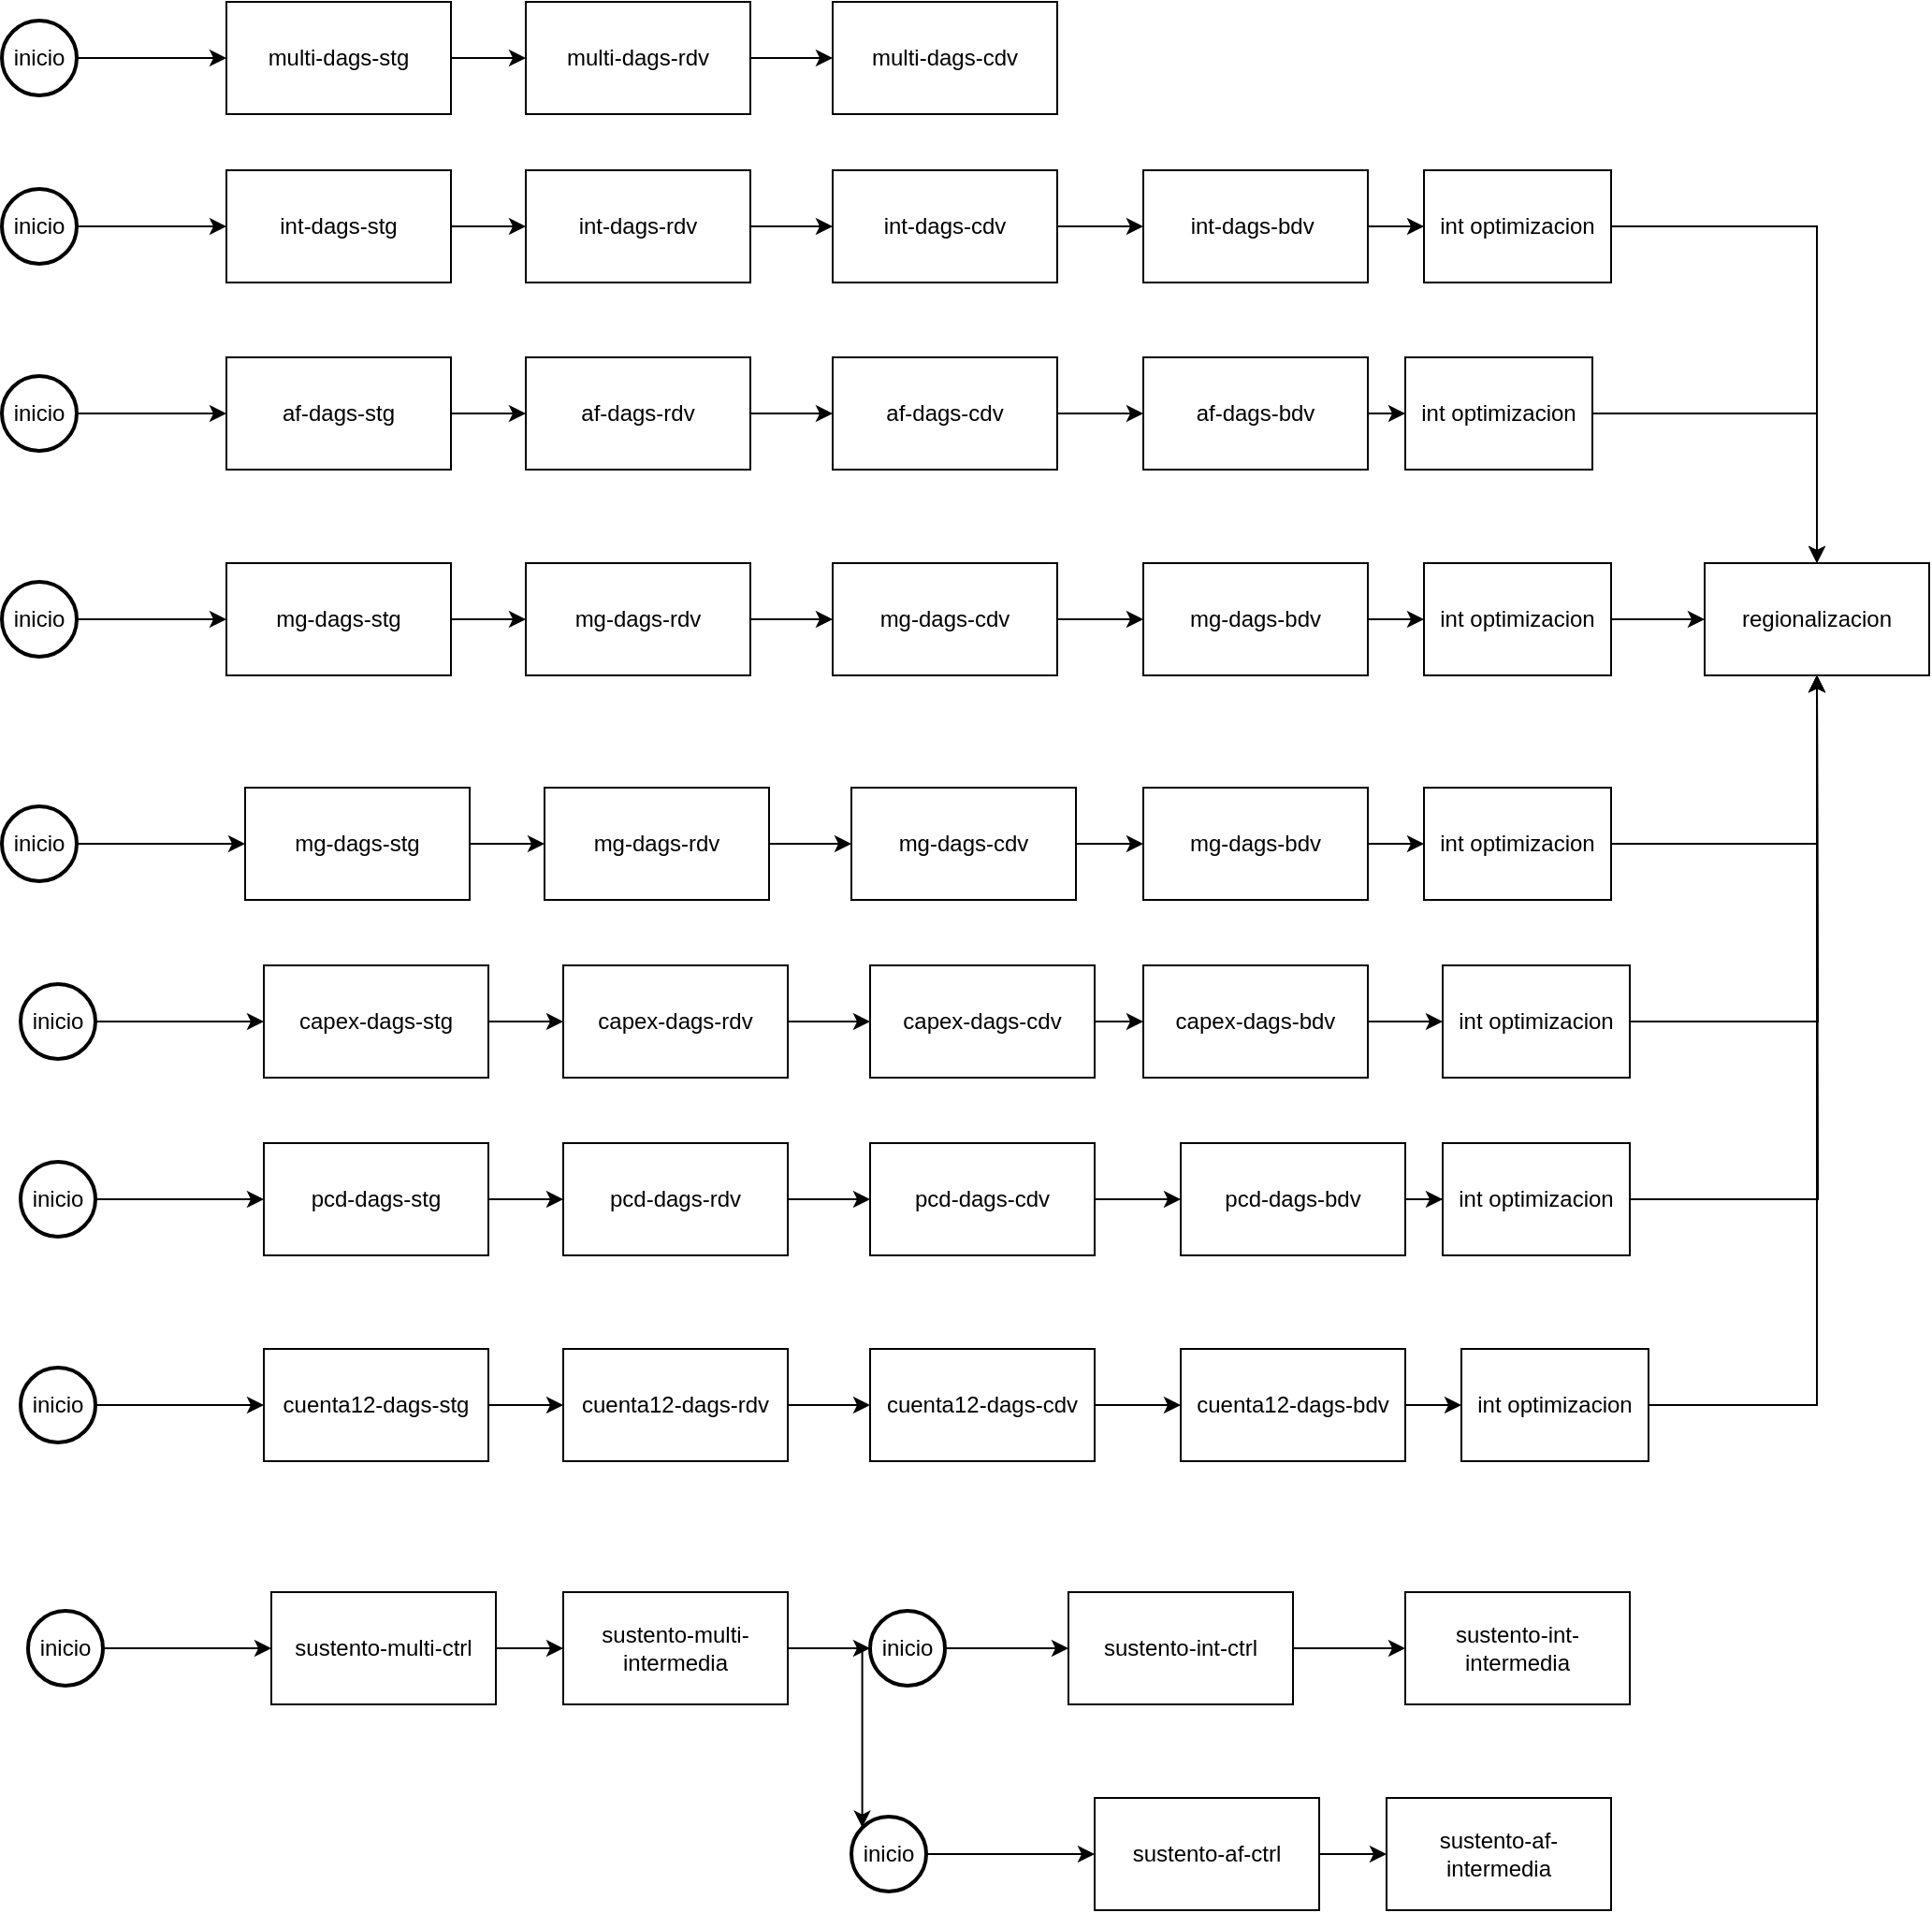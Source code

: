 <mxfile version="22.0.8" type="github">
  <diagram name="Página-1" id="Ooj2YnOHwvQbVnlfAeNY">
    <mxGraphModel dx="1290" dy="542" grid="1" gridSize="10" guides="1" tooltips="1" connect="1" arrows="1" fold="1" page="1" pageScale="1" pageWidth="827" pageHeight="1169" math="0" shadow="0">
      <root>
        <mxCell id="0" />
        <mxCell id="1" parent="0" />
        <mxCell id="5b584qVkZsWunDgtIIDM-6" style="edgeStyle=orthogonalEdgeStyle;rounded=0;orthogonalLoop=1;jettySize=auto;html=1;" edge="1" parent="1" source="5b584qVkZsWunDgtIIDM-1" target="5b584qVkZsWunDgtIIDM-2">
          <mxGeometry relative="1" as="geometry" />
        </mxCell>
        <mxCell id="5b584qVkZsWunDgtIIDM-1" value="int-dags-stg" style="rounded=0;whiteSpace=wrap;html=1;" vertex="1" parent="1">
          <mxGeometry x="150" y="160" width="120" height="60" as="geometry" />
        </mxCell>
        <mxCell id="5b584qVkZsWunDgtIIDM-7" style="edgeStyle=orthogonalEdgeStyle;rounded=0;orthogonalLoop=1;jettySize=auto;html=1;entryX=0;entryY=0.5;entryDx=0;entryDy=0;" edge="1" parent="1" source="5b584qVkZsWunDgtIIDM-2" target="5b584qVkZsWunDgtIIDM-3">
          <mxGeometry relative="1" as="geometry" />
        </mxCell>
        <mxCell id="5b584qVkZsWunDgtIIDM-2" value="int-dags-rdv" style="rounded=0;whiteSpace=wrap;html=1;" vertex="1" parent="1">
          <mxGeometry x="310" y="160" width="120" height="60" as="geometry" />
        </mxCell>
        <mxCell id="5b584qVkZsWunDgtIIDM-8" value="" style="edgeStyle=orthogonalEdgeStyle;rounded=0;orthogonalLoop=1;jettySize=auto;html=1;" edge="1" parent="1" source="5b584qVkZsWunDgtIIDM-3" target="5b584qVkZsWunDgtIIDM-4">
          <mxGeometry relative="1" as="geometry" />
        </mxCell>
        <mxCell id="5b584qVkZsWunDgtIIDM-3" value="int-dags-cdv" style="rounded=0;whiteSpace=wrap;html=1;" vertex="1" parent="1">
          <mxGeometry x="474" y="160" width="120" height="60" as="geometry" />
        </mxCell>
        <mxCell id="5b584qVkZsWunDgtIIDM-96" value="" style="edgeStyle=orthogonalEdgeStyle;rounded=0;orthogonalLoop=1;jettySize=auto;html=1;" edge="1" parent="1" source="5b584qVkZsWunDgtIIDM-4" target="5b584qVkZsWunDgtIIDM-89">
          <mxGeometry relative="1" as="geometry" />
        </mxCell>
        <mxCell id="5b584qVkZsWunDgtIIDM-4" value="int-dags-bdv&amp;nbsp;" style="rounded=0;whiteSpace=wrap;html=1;" vertex="1" parent="1">
          <mxGeometry x="640" y="160" width="120" height="60" as="geometry" />
        </mxCell>
        <mxCell id="5b584qVkZsWunDgtIIDM-10" style="edgeStyle=orthogonalEdgeStyle;rounded=0;orthogonalLoop=1;jettySize=auto;html=1;" edge="1" parent="1" source="5b584qVkZsWunDgtIIDM-11" target="5b584qVkZsWunDgtIIDM-13">
          <mxGeometry relative="1" as="geometry" />
        </mxCell>
        <mxCell id="5b584qVkZsWunDgtIIDM-11" value="multi-dags-stg" style="rounded=0;whiteSpace=wrap;html=1;" vertex="1" parent="1">
          <mxGeometry x="150" y="70" width="120" height="60" as="geometry" />
        </mxCell>
        <mxCell id="5b584qVkZsWunDgtIIDM-12" style="edgeStyle=orthogonalEdgeStyle;rounded=0;orthogonalLoop=1;jettySize=auto;html=1;entryX=0;entryY=0.5;entryDx=0;entryDy=0;" edge="1" parent="1" source="5b584qVkZsWunDgtIIDM-13" target="5b584qVkZsWunDgtIIDM-15">
          <mxGeometry relative="1" as="geometry" />
        </mxCell>
        <mxCell id="5b584qVkZsWunDgtIIDM-13" value="multi-dags-rdv" style="rounded=0;whiteSpace=wrap;html=1;" vertex="1" parent="1">
          <mxGeometry x="310" y="70" width="120" height="60" as="geometry" />
        </mxCell>
        <mxCell id="5b584qVkZsWunDgtIIDM-15" value="multi-dags-cdv" style="rounded=0;whiteSpace=wrap;html=1;" vertex="1" parent="1">
          <mxGeometry x="474" y="70" width="120" height="60" as="geometry" />
        </mxCell>
        <mxCell id="5b584qVkZsWunDgtIIDM-17" style="edgeStyle=orthogonalEdgeStyle;rounded=0;orthogonalLoop=1;jettySize=auto;html=1;" edge="1" parent="1" source="5b584qVkZsWunDgtIIDM-18" target="5b584qVkZsWunDgtIIDM-20">
          <mxGeometry relative="1" as="geometry" />
        </mxCell>
        <mxCell id="5b584qVkZsWunDgtIIDM-18" value="af-dags-stg" style="rounded=0;whiteSpace=wrap;html=1;" vertex="1" parent="1">
          <mxGeometry x="150" y="260" width="120" height="60" as="geometry" />
        </mxCell>
        <mxCell id="5b584qVkZsWunDgtIIDM-19" style="edgeStyle=orthogonalEdgeStyle;rounded=0;orthogonalLoop=1;jettySize=auto;html=1;entryX=0;entryY=0.5;entryDx=0;entryDy=0;" edge="1" parent="1" source="5b584qVkZsWunDgtIIDM-20" target="5b584qVkZsWunDgtIIDM-22">
          <mxGeometry relative="1" as="geometry" />
        </mxCell>
        <mxCell id="5b584qVkZsWunDgtIIDM-20" value="af-dags-rdv" style="rounded=0;whiteSpace=wrap;html=1;" vertex="1" parent="1">
          <mxGeometry x="310" y="260" width="120" height="60" as="geometry" />
        </mxCell>
        <mxCell id="5b584qVkZsWunDgtIIDM-21" value="" style="edgeStyle=orthogonalEdgeStyle;rounded=0;orthogonalLoop=1;jettySize=auto;html=1;" edge="1" parent="1" source="5b584qVkZsWunDgtIIDM-22" target="5b584qVkZsWunDgtIIDM-23">
          <mxGeometry relative="1" as="geometry" />
        </mxCell>
        <mxCell id="5b584qVkZsWunDgtIIDM-22" value="af-dags-cdv" style="rounded=0;whiteSpace=wrap;html=1;" vertex="1" parent="1">
          <mxGeometry x="474" y="260" width="120" height="60" as="geometry" />
        </mxCell>
        <mxCell id="5b584qVkZsWunDgtIIDM-97" value="" style="edgeStyle=orthogonalEdgeStyle;rounded=0;orthogonalLoop=1;jettySize=auto;html=1;" edge="1" parent="1" source="5b584qVkZsWunDgtIIDM-23" target="5b584qVkZsWunDgtIIDM-90">
          <mxGeometry relative="1" as="geometry" />
        </mxCell>
        <mxCell id="5b584qVkZsWunDgtIIDM-23" value="af-dags-bdv" style="rounded=0;whiteSpace=wrap;html=1;" vertex="1" parent="1">
          <mxGeometry x="640" y="260" width="120" height="60" as="geometry" />
        </mxCell>
        <mxCell id="5b584qVkZsWunDgtIIDM-24" style="edgeStyle=orthogonalEdgeStyle;rounded=0;orthogonalLoop=1;jettySize=auto;html=1;" edge="1" parent="1" source="5b584qVkZsWunDgtIIDM-25" target="5b584qVkZsWunDgtIIDM-27">
          <mxGeometry relative="1" as="geometry" />
        </mxCell>
        <mxCell id="5b584qVkZsWunDgtIIDM-25" value="mg-dags-stg" style="rounded=0;whiteSpace=wrap;html=1;" vertex="1" parent="1">
          <mxGeometry x="150" y="370" width="120" height="60" as="geometry" />
        </mxCell>
        <mxCell id="5b584qVkZsWunDgtIIDM-26" style="edgeStyle=orthogonalEdgeStyle;rounded=0;orthogonalLoop=1;jettySize=auto;html=1;entryX=0;entryY=0.5;entryDx=0;entryDy=0;" edge="1" parent="1" source="5b584qVkZsWunDgtIIDM-27" target="5b584qVkZsWunDgtIIDM-29">
          <mxGeometry relative="1" as="geometry" />
        </mxCell>
        <mxCell id="5b584qVkZsWunDgtIIDM-27" value="mg-dags-rdv" style="rounded=0;whiteSpace=wrap;html=1;" vertex="1" parent="1">
          <mxGeometry x="310" y="370" width="120" height="60" as="geometry" />
        </mxCell>
        <mxCell id="5b584qVkZsWunDgtIIDM-28" value="" style="edgeStyle=orthogonalEdgeStyle;rounded=0;orthogonalLoop=1;jettySize=auto;html=1;" edge="1" parent="1" source="5b584qVkZsWunDgtIIDM-29" target="5b584qVkZsWunDgtIIDM-30">
          <mxGeometry relative="1" as="geometry" />
        </mxCell>
        <mxCell id="5b584qVkZsWunDgtIIDM-29" value="mg-dags-cdv" style="rounded=0;whiteSpace=wrap;html=1;" vertex="1" parent="1">
          <mxGeometry x="474" y="370" width="120" height="60" as="geometry" />
        </mxCell>
        <mxCell id="5b584qVkZsWunDgtIIDM-99" value="" style="edgeStyle=orthogonalEdgeStyle;rounded=0;orthogonalLoop=1;jettySize=auto;html=1;" edge="1" parent="1" source="5b584qVkZsWunDgtIIDM-30" target="5b584qVkZsWunDgtIIDM-91">
          <mxGeometry relative="1" as="geometry" />
        </mxCell>
        <mxCell id="5b584qVkZsWunDgtIIDM-30" value="mg-dags-bdv" style="rounded=0;whiteSpace=wrap;html=1;" vertex="1" parent="1">
          <mxGeometry x="640" y="370" width="120" height="60" as="geometry" />
        </mxCell>
        <mxCell id="5b584qVkZsWunDgtIIDM-31" style="edgeStyle=orthogonalEdgeStyle;rounded=0;orthogonalLoop=1;jettySize=auto;html=1;" edge="1" parent="1" source="5b584qVkZsWunDgtIIDM-32" target="5b584qVkZsWunDgtIIDM-34">
          <mxGeometry relative="1" as="geometry" />
        </mxCell>
        <mxCell id="5b584qVkZsWunDgtIIDM-32" value="mg-dags-stg" style="rounded=0;whiteSpace=wrap;html=1;" vertex="1" parent="1">
          <mxGeometry x="160" y="490" width="120" height="60" as="geometry" />
        </mxCell>
        <mxCell id="5b584qVkZsWunDgtIIDM-33" style="edgeStyle=orthogonalEdgeStyle;rounded=0;orthogonalLoop=1;jettySize=auto;html=1;entryX=0;entryY=0.5;entryDx=0;entryDy=0;" edge="1" parent="1" source="5b584qVkZsWunDgtIIDM-34" target="5b584qVkZsWunDgtIIDM-36">
          <mxGeometry relative="1" as="geometry" />
        </mxCell>
        <mxCell id="5b584qVkZsWunDgtIIDM-34" value="mg-dags-rdv" style="rounded=0;whiteSpace=wrap;html=1;" vertex="1" parent="1">
          <mxGeometry x="320" y="490" width="120" height="60" as="geometry" />
        </mxCell>
        <mxCell id="5b584qVkZsWunDgtIIDM-35" value="" style="edgeStyle=orthogonalEdgeStyle;rounded=0;orthogonalLoop=1;jettySize=auto;html=1;" edge="1" parent="1" source="5b584qVkZsWunDgtIIDM-36" target="5b584qVkZsWunDgtIIDM-37">
          <mxGeometry relative="1" as="geometry" />
        </mxCell>
        <mxCell id="5b584qVkZsWunDgtIIDM-36" value="mg-dags-cdv" style="rounded=0;whiteSpace=wrap;html=1;" vertex="1" parent="1">
          <mxGeometry x="484" y="490" width="120" height="60" as="geometry" />
        </mxCell>
        <mxCell id="5b584qVkZsWunDgtIIDM-100" value="" style="edgeStyle=orthogonalEdgeStyle;rounded=0;orthogonalLoop=1;jettySize=auto;html=1;" edge="1" parent="1" source="5b584qVkZsWunDgtIIDM-37" target="5b584qVkZsWunDgtIIDM-92">
          <mxGeometry relative="1" as="geometry" />
        </mxCell>
        <mxCell id="5b584qVkZsWunDgtIIDM-37" value="mg-dags-bdv" style="rounded=0;whiteSpace=wrap;html=1;" vertex="1" parent="1">
          <mxGeometry x="640" y="490" width="120" height="60" as="geometry" />
        </mxCell>
        <mxCell id="5b584qVkZsWunDgtIIDM-39" value="" style="edgeStyle=orthogonalEdgeStyle;rounded=0;orthogonalLoop=1;jettySize=auto;html=1;" edge="1" parent="1" source="5b584qVkZsWunDgtIIDM-38" target="5b584qVkZsWunDgtIIDM-11">
          <mxGeometry relative="1" as="geometry" />
        </mxCell>
        <mxCell id="5b584qVkZsWunDgtIIDM-38" value="inicio" style="strokeWidth=2;html=1;shape=mxgraph.flowchart.start_2;whiteSpace=wrap;" vertex="1" parent="1">
          <mxGeometry x="30" y="80" width="40" height="40" as="geometry" />
        </mxCell>
        <mxCell id="5b584qVkZsWunDgtIIDM-41" value="" style="edgeStyle=orthogonalEdgeStyle;rounded=0;orthogonalLoop=1;jettySize=auto;html=1;" edge="1" parent="1" source="5b584qVkZsWunDgtIIDM-40" target="5b584qVkZsWunDgtIIDM-1">
          <mxGeometry relative="1" as="geometry" />
        </mxCell>
        <mxCell id="5b584qVkZsWunDgtIIDM-40" value="inicio" style="strokeWidth=2;html=1;shape=mxgraph.flowchart.start_2;whiteSpace=wrap;" vertex="1" parent="1">
          <mxGeometry x="30" y="170" width="40" height="40" as="geometry" />
        </mxCell>
        <mxCell id="5b584qVkZsWunDgtIIDM-43" value="" style="edgeStyle=orthogonalEdgeStyle;rounded=0;orthogonalLoop=1;jettySize=auto;html=1;" edge="1" parent="1" source="5b584qVkZsWunDgtIIDM-42" target="5b584qVkZsWunDgtIIDM-18">
          <mxGeometry relative="1" as="geometry" />
        </mxCell>
        <mxCell id="5b584qVkZsWunDgtIIDM-42" value="inicio" style="strokeWidth=2;html=1;shape=mxgraph.flowchart.start_2;whiteSpace=wrap;" vertex="1" parent="1">
          <mxGeometry x="30" y="270" width="40" height="40" as="geometry" />
        </mxCell>
        <mxCell id="5b584qVkZsWunDgtIIDM-45" value="" style="edgeStyle=orthogonalEdgeStyle;rounded=0;orthogonalLoop=1;jettySize=auto;html=1;" edge="1" parent="1" source="5b584qVkZsWunDgtIIDM-44" target="5b584qVkZsWunDgtIIDM-25">
          <mxGeometry relative="1" as="geometry" />
        </mxCell>
        <mxCell id="5b584qVkZsWunDgtIIDM-44" value="inicio" style="strokeWidth=2;html=1;shape=mxgraph.flowchart.start_2;whiteSpace=wrap;" vertex="1" parent="1">
          <mxGeometry x="30" y="380" width="40" height="40" as="geometry" />
        </mxCell>
        <mxCell id="5b584qVkZsWunDgtIIDM-47" value="" style="edgeStyle=orthogonalEdgeStyle;rounded=0;orthogonalLoop=1;jettySize=auto;html=1;" edge="1" parent="1" source="5b584qVkZsWunDgtIIDM-46" target="5b584qVkZsWunDgtIIDM-32">
          <mxGeometry relative="1" as="geometry" />
        </mxCell>
        <mxCell id="5b584qVkZsWunDgtIIDM-46" value="inicio" style="strokeWidth=2;html=1;shape=mxgraph.flowchart.start_2;whiteSpace=wrap;" vertex="1" parent="1">
          <mxGeometry x="30" y="500" width="40" height="40" as="geometry" />
        </mxCell>
        <mxCell id="5b584qVkZsWunDgtIIDM-48" style="edgeStyle=orthogonalEdgeStyle;rounded=0;orthogonalLoop=1;jettySize=auto;html=1;" edge="1" parent="1" source="5b584qVkZsWunDgtIIDM-49" target="5b584qVkZsWunDgtIIDM-51">
          <mxGeometry relative="1" as="geometry" />
        </mxCell>
        <mxCell id="5b584qVkZsWunDgtIIDM-49" value="capex-dags-stg" style="rounded=0;whiteSpace=wrap;html=1;" vertex="1" parent="1">
          <mxGeometry x="170" y="585" width="120" height="60" as="geometry" />
        </mxCell>
        <mxCell id="5b584qVkZsWunDgtIIDM-50" style="edgeStyle=orthogonalEdgeStyle;rounded=0;orthogonalLoop=1;jettySize=auto;html=1;entryX=0;entryY=0.5;entryDx=0;entryDy=0;" edge="1" parent="1" source="5b584qVkZsWunDgtIIDM-51" target="5b584qVkZsWunDgtIIDM-53">
          <mxGeometry relative="1" as="geometry" />
        </mxCell>
        <mxCell id="5b584qVkZsWunDgtIIDM-51" value="capex-dags-rdv" style="rounded=0;whiteSpace=wrap;html=1;" vertex="1" parent="1">
          <mxGeometry x="330" y="585" width="120" height="60" as="geometry" />
        </mxCell>
        <mxCell id="5b584qVkZsWunDgtIIDM-52" value="" style="edgeStyle=orthogonalEdgeStyle;rounded=0;orthogonalLoop=1;jettySize=auto;html=1;" edge="1" parent="1" source="5b584qVkZsWunDgtIIDM-53" target="5b584qVkZsWunDgtIIDM-54">
          <mxGeometry relative="1" as="geometry" />
        </mxCell>
        <mxCell id="5b584qVkZsWunDgtIIDM-53" value="capex-dags-cdv" style="rounded=0;whiteSpace=wrap;html=1;" vertex="1" parent="1">
          <mxGeometry x="494" y="585" width="120" height="60" as="geometry" />
        </mxCell>
        <mxCell id="5b584qVkZsWunDgtIIDM-101" value="" style="edgeStyle=orthogonalEdgeStyle;rounded=0;orthogonalLoop=1;jettySize=auto;html=1;" edge="1" parent="1" source="5b584qVkZsWunDgtIIDM-54" target="5b584qVkZsWunDgtIIDM-93">
          <mxGeometry relative="1" as="geometry" />
        </mxCell>
        <mxCell id="5b584qVkZsWunDgtIIDM-54" value="capex-dags-bdv" style="rounded=0;whiteSpace=wrap;html=1;" vertex="1" parent="1">
          <mxGeometry x="640" y="585" width="120" height="60" as="geometry" />
        </mxCell>
        <mxCell id="5b584qVkZsWunDgtIIDM-55" value="" style="edgeStyle=orthogonalEdgeStyle;rounded=0;orthogonalLoop=1;jettySize=auto;html=1;" edge="1" parent="1" source="5b584qVkZsWunDgtIIDM-56" target="5b584qVkZsWunDgtIIDM-49">
          <mxGeometry relative="1" as="geometry" />
        </mxCell>
        <mxCell id="5b584qVkZsWunDgtIIDM-56" value="inicio" style="strokeWidth=2;html=1;shape=mxgraph.flowchart.start_2;whiteSpace=wrap;" vertex="1" parent="1">
          <mxGeometry x="40" y="595" width="40" height="40" as="geometry" />
        </mxCell>
        <mxCell id="5b584qVkZsWunDgtIIDM-57" style="edgeStyle=orthogonalEdgeStyle;rounded=0;orthogonalLoop=1;jettySize=auto;html=1;" edge="1" parent="1" source="5b584qVkZsWunDgtIIDM-58" target="5b584qVkZsWunDgtIIDM-60">
          <mxGeometry relative="1" as="geometry" />
        </mxCell>
        <mxCell id="5b584qVkZsWunDgtIIDM-58" value="pcd-dags-stg" style="rounded=0;whiteSpace=wrap;html=1;" vertex="1" parent="1">
          <mxGeometry x="170" y="680" width="120" height="60" as="geometry" />
        </mxCell>
        <mxCell id="5b584qVkZsWunDgtIIDM-59" style="edgeStyle=orthogonalEdgeStyle;rounded=0;orthogonalLoop=1;jettySize=auto;html=1;entryX=0;entryY=0.5;entryDx=0;entryDy=0;" edge="1" parent="1" source="5b584qVkZsWunDgtIIDM-60" target="5b584qVkZsWunDgtIIDM-62">
          <mxGeometry relative="1" as="geometry" />
        </mxCell>
        <mxCell id="5b584qVkZsWunDgtIIDM-60" value="pcd-dags-rdv" style="rounded=0;whiteSpace=wrap;html=1;" vertex="1" parent="1">
          <mxGeometry x="330" y="680" width="120" height="60" as="geometry" />
        </mxCell>
        <mxCell id="5b584qVkZsWunDgtIIDM-61" value="" style="edgeStyle=orthogonalEdgeStyle;rounded=0;orthogonalLoop=1;jettySize=auto;html=1;" edge="1" parent="1" source="5b584qVkZsWunDgtIIDM-62" target="5b584qVkZsWunDgtIIDM-63">
          <mxGeometry relative="1" as="geometry" />
        </mxCell>
        <mxCell id="5b584qVkZsWunDgtIIDM-62" value="pcd-dags-cdv" style="rounded=0;whiteSpace=wrap;html=1;" vertex="1" parent="1">
          <mxGeometry x="494" y="680" width="120" height="60" as="geometry" />
        </mxCell>
        <mxCell id="5b584qVkZsWunDgtIIDM-102" value="" style="edgeStyle=orthogonalEdgeStyle;rounded=0;orthogonalLoop=1;jettySize=auto;html=1;" edge="1" parent="1" source="5b584qVkZsWunDgtIIDM-63" target="5b584qVkZsWunDgtIIDM-94">
          <mxGeometry relative="1" as="geometry" />
        </mxCell>
        <mxCell id="5b584qVkZsWunDgtIIDM-63" value="pcd-dags-bdv" style="rounded=0;whiteSpace=wrap;html=1;" vertex="1" parent="1">
          <mxGeometry x="660" y="680" width="120" height="60" as="geometry" />
        </mxCell>
        <mxCell id="5b584qVkZsWunDgtIIDM-64" value="" style="edgeStyle=orthogonalEdgeStyle;rounded=0;orthogonalLoop=1;jettySize=auto;html=1;" edge="1" parent="1" source="5b584qVkZsWunDgtIIDM-65" target="5b584qVkZsWunDgtIIDM-58">
          <mxGeometry relative="1" as="geometry" />
        </mxCell>
        <mxCell id="5b584qVkZsWunDgtIIDM-65" value="inicio" style="strokeWidth=2;html=1;shape=mxgraph.flowchart.start_2;whiteSpace=wrap;" vertex="1" parent="1">
          <mxGeometry x="40" y="690" width="40" height="40" as="geometry" />
        </mxCell>
        <mxCell id="5b584qVkZsWunDgtIIDM-66" style="edgeStyle=orthogonalEdgeStyle;rounded=0;orthogonalLoop=1;jettySize=auto;html=1;" edge="1" parent="1" source="5b584qVkZsWunDgtIIDM-67" target="5b584qVkZsWunDgtIIDM-69">
          <mxGeometry relative="1" as="geometry" />
        </mxCell>
        <mxCell id="5b584qVkZsWunDgtIIDM-67" value="cuenta12-dags-stg" style="rounded=0;whiteSpace=wrap;html=1;" vertex="1" parent="1">
          <mxGeometry x="170" y="790" width="120" height="60" as="geometry" />
        </mxCell>
        <mxCell id="5b584qVkZsWunDgtIIDM-68" style="edgeStyle=orthogonalEdgeStyle;rounded=0;orthogonalLoop=1;jettySize=auto;html=1;entryX=0;entryY=0.5;entryDx=0;entryDy=0;" edge="1" parent="1" source="5b584qVkZsWunDgtIIDM-69" target="5b584qVkZsWunDgtIIDM-71">
          <mxGeometry relative="1" as="geometry" />
        </mxCell>
        <mxCell id="5b584qVkZsWunDgtIIDM-69" value="cuenta12-dags-rdv" style="rounded=0;whiteSpace=wrap;html=1;" vertex="1" parent="1">
          <mxGeometry x="330" y="790" width="120" height="60" as="geometry" />
        </mxCell>
        <mxCell id="5b584qVkZsWunDgtIIDM-70" value="" style="edgeStyle=orthogonalEdgeStyle;rounded=0;orthogonalLoop=1;jettySize=auto;html=1;" edge="1" parent="1" source="5b584qVkZsWunDgtIIDM-71" target="5b584qVkZsWunDgtIIDM-72">
          <mxGeometry relative="1" as="geometry" />
        </mxCell>
        <mxCell id="5b584qVkZsWunDgtIIDM-71" value="cuenta12-dags-cdv" style="rounded=0;whiteSpace=wrap;html=1;" vertex="1" parent="1">
          <mxGeometry x="494" y="790" width="120" height="60" as="geometry" />
        </mxCell>
        <mxCell id="5b584qVkZsWunDgtIIDM-103" value="" style="edgeStyle=orthogonalEdgeStyle;rounded=0;orthogonalLoop=1;jettySize=auto;html=1;" edge="1" parent="1" source="5b584qVkZsWunDgtIIDM-72" target="5b584qVkZsWunDgtIIDM-95">
          <mxGeometry relative="1" as="geometry" />
        </mxCell>
        <mxCell id="5b584qVkZsWunDgtIIDM-72" value="cuenta12-dags-bdv" style="rounded=0;whiteSpace=wrap;html=1;" vertex="1" parent="1">
          <mxGeometry x="660" y="790" width="120" height="60" as="geometry" />
        </mxCell>
        <mxCell id="5b584qVkZsWunDgtIIDM-73" value="" style="edgeStyle=orthogonalEdgeStyle;rounded=0;orthogonalLoop=1;jettySize=auto;html=1;" edge="1" parent="1" source="5b584qVkZsWunDgtIIDM-74" target="5b584qVkZsWunDgtIIDM-67">
          <mxGeometry relative="1" as="geometry" />
        </mxCell>
        <mxCell id="5b584qVkZsWunDgtIIDM-74" value="inicio" style="strokeWidth=2;html=1;shape=mxgraph.flowchart.start_2;whiteSpace=wrap;" vertex="1" parent="1">
          <mxGeometry x="40" y="800" width="40" height="40" as="geometry" />
        </mxCell>
        <mxCell id="5b584qVkZsWunDgtIIDM-86" value="" style="edgeStyle=orthogonalEdgeStyle;rounded=0;orthogonalLoop=1;jettySize=auto;html=1;" edge="1" parent="1" source="5b584qVkZsWunDgtIIDM-76" target="5b584qVkZsWunDgtIIDM-84">
          <mxGeometry relative="1" as="geometry" />
        </mxCell>
        <mxCell id="5b584qVkZsWunDgtIIDM-76" value="sustento-multi-ctrl" style="rounded=0;whiteSpace=wrap;html=1;" vertex="1" parent="1">
          <mxGeometry x="174" y="920" width="120" height="60" as="geometry" />
        </mxCell>
        <mxCell id="5b584qVkZsWunDgtIIDM-82" value="" style="edgeStyle=orthogonalEdgeStyle;rounded=0;orthogonalLoop=1;jettySize=auto;html=1;" edge="1" parent="1" source="5b584qVkZsWunDgtIIDM-83" target="5b584qVkZsWunDgtIIDM-76">
          <mxGeometry relative="1" as="geometry" />
        </mxCell>
        <mxCell id="5b584qVkZsWunDgtIIDM-83" value="inicio" style="strokeWidth=2;html=1;shape=mxgraph.flowchart.start_2;whiteSpace=wrap;" vertex="1" parent="1">
          <mxGeometry x="44" y="930" width="40" height="40" as="geometry" />
        </mxCell>
        <mxCell id="5b584qVkZsWunDgtIIDM-126" style="edgeStyle=orthogonalEdgeStyle;rounded=0;orthogonalLoop=1;jettySize=auto;html=1;" edge="1" parent="1" source="5b584qVkZsWunDgtIIDM-84" target="5b584qVkZsWunDgtIIDM-114">
          <mxGeometry relative="1" as="geometry" />
        </mxCell>
        <mxCell id="5b584qVkZsWunDgtIIDM-84" value="sustento-multi-intermedia" style="rounded=0;whiteSpace=wrap;html=1;" vertex="1" parent="1">
          <mxGeometry x="330" y="920" width="120" height="60" as="geometry" />
        </mxCell>
        <mxCell id="5b584qVkZsWunDgtIIDM-88" value="regionalizacion" style="rounded=0;whiteSpace=wrap;html=1;" vertex="1" parent="1">
          <mxGeometry x="940" y="370" width="120" height="60" as="geometry" />
        </mxCell>
        <mxCell id="5b584qVkZsWunDgtIIDM-104" style="edgeStyle=orthogonalEdgeStyle;rounded=0;orthogonalLoop=1;jettySize=auto;html=1;" edge="1" parent="1" source="5b584qVkZsWunDgtIIDM-89" target="5b584qVkZsWunDgtIIDM-88">
          <mxGeometry relative="1" as="geometry" />
        </mxCell>
        <mxCell id="5b584qVkZsWunDgtIIDM-89" value="int optimizacion" style="rounded=0;whiteSpace=wrap;html=1;" vertex="1" parent="1">
          <mxGeometry x="790" y="160" width="100" height="60" as="geometry" />
        </mxCell>
        <mxCell id="5b584qVkZsWunDgtIIDM-105" style="edgeStyle=orthogonalEdgeStyle;rounded=0;orthogonalLoop=1;jettySize=auto;html=1;" edge="1" parent="1" source="5b584qVkZsWunDgtIIDM-90" target="5b584qVkZsWunDgtIIDM-88">
          <mxGeometry relative="1" as="geometry" />
        </mxCell>
        <mxCell id="5b584qVkZsWunDgtIIDM-90" value="int optimizacion" style="rounded=0;whiteSpace=wrap;html=1;" vertex="1" parent="1">
          <mxGeometry x="780" y="260" width="100" height="60" as="geometry" />
        </mxCell>
        <mxCell id="5b584qVkZsWunDgtIIDM-106" value="" style="edgeStyle=orthogonalEdgeStyle;rounded=0;orthogonalLoop=1;jettySize=auto;html=1;" edge="1" parent="1" source="5b584qVkZsWunDgtIIDM-91" target="5b584qVkZsWunDgtIIDM-88">
          <mxGeometry relative="1" as="geometry" />
        </mxCell>
        <mxCell id="5b584qVkZsWunDgtIIDM-91" value="int optimizacion" style="rounded=0;whiteSpace=wrap;html=1;" vertex="1" parent="1">
          <mxGeometry x="790" y="370" width="100" height="60" as="geometry" />
        </mxCell>
        <mxCell id="5b584qVkZsWunDgtIIDM-107" style="edgeStyle=orthogonalEdgeStyle;rounded=0;orthogonalLoop=1;jettySize=auto;html=1;" edge="1" parent="1" source="5b584qVkZsWunDgtIIDM-92" target="5b584qVkZsWunDgtIIDM-88">
          <mxGeometry relative="1" as="geometry" />
        </mxCell>
        <mxCell id="5b584qVkZsWunDgtIIDM-92" value="int optimizacion" style="rounded=0;whiteSpace=wrap;html=1;" vertex="1" parent="1">
          <mxGeometry x="790" y="490" width="100" height="60" as="geometry" />
        </mxCell>
        <mxCell id="5b584qVkZsWunDgtIIDM-108" style="edgeStyle=orthogonalEdgeStyle;rounded=0;orthogonalLoop=1;jettySize=auto;html=1;" edge="1" parent="1" source="5b584qVkZsWunDgtIIDM-93">
          <mxGeometry relative="1" as="geometry">
            <mxPoint x="1000" y="430" as="targetPoint" />
          </mxGeometry>
        </mxCell>
        <mxCell id="5b584qVkZsWunDgtIIDM-93" value="int optimizacion" style="rounded=0;whiteSpace=wrap;html=1;" vertex="1" parent="1">
          <mxGeometry x="800" y="585" width="100" height="60" as="geometry" />
        </mxCell>
        <mxCell id="5b584qVkZsWunDgtIIDM-109" style="edgeStyle=orthogonalEdgeStyle;rounded=0;orthogonalLoop=1;jettySize=auto;html=1;" edge="1" parent="1" source="5b584qVkZsWunDgtIIDM-94">
          <mxGeometry relative="1" as="geometry">
            <mxPoint x="1000" y="430" as="targetPoint" />
          </mxGeometry>
        </mxCell>
        <mxCell id="5b584qVkZsWunDgtIIDM-94" value="int optimizacion" style="rounded=0;whiteSpace=wrap;html=1;" vertex="1" parent="1">
          <mxGeometry x="800" y="680" width="100" height="60" as="geometry" />
        </mxCell>
        <mxCell id="5b584qVkZsWunDgtIIDM-110" style="edgeStyle=orthogonalEdgeStyle;rounded=0;orthogonalLoop=1;jettySize=auto;html=1;entryX=0.5;entryY=1;entryDx=0;entryDy=0;" edge="1" parent="1" source="5b584qVkZsWunDgtIIDM-95" target="5b584qVkZsWunDgtIIDM-88">
          <mxGeometry relative="1" as="geometry" />
        </mxCell>
        <mxCell id="5b584qVkZsWunDgtIIDM-95" value="int optimizacion" style="rounded=0;whiteSpace=wrap;html=1;" vertex="1" parent="1">
          <mxGeometry x="810" y="790" width="100" height="60" as="geometry" />
        </mxCell>
        <mxCell id="5b584qVkZsWunDgtIIDM-111" value="" style="edgeStyle=orthogonalEdgeStyle;rounded=0;orthogonalLoop=1;jettySize=auto;html=1;" edge="1" parent="1" source="5b584qVkZsWunDgtIIDM-112" target="5b584qVkZsWunDgtIIDM-115">
          <mxGeometry relative="1" as="geometry" />
        </mxCell>
        <mxCell id="5b584qVkZsWunDgtIIDM-112" value="sustento-int-ctrl" style="rounded=0;whiteSpace=wrap;html=1;" vertex="1" parent="1">
          <mxGeometry x="600" y="920" width="120" height="60" as="geometry" />
        </mxCell>
        <mxCell id="5b584qVkZsWunDgtIIDM-113" value="" style="edgeStyle=orthogonalEdgeStyle;rounded=0;orthogonalLoop=1;jettySize=auto;html=1;" edge="1" parent="1" source="5b584qVkZsWunDgtIIDM-114" target="5b584qVkZsWunDgtIIDM-112">
          <mxGeometry relative="1" as="geometry" />
        </mxCell>
        <mxCell id="5b584qVkZsWunDgtIIDM-114" value="inicio" style="strokeWidth=2;html=1;shape=mxgraph.flowchart.start_2;whiteSpace=wrap;" vertex="1" parent="1">
          <mxGeometry x="494" y="930" width="40" height="40" as="geometry" />
        </mxCell>
        <mxCell id="5b584qVkZsWunDgtIIDM-115" value="sustento-int-intermedia" style="rounded=0;whiteSpace=wrap;html=1;" vertex="1" parent="1">
          <mxGeometry x="780" y="920" width="120" height="60" as="geometry" />
        </mxCell>
        <mxCell id="5b584qVkZsWunDgtIIDM-121" value="" style="edgeStyle=orthogonalEdgeStyle;rounded=0;orthogonalLoop=1;jettySize=auto;html=1;" edge="1" parent="1" source="5b584qVkZsWunDgtIIDM-122" target="5b584qVkZsWunDgtIIDM-125">
          <mxGeometry relative="1" as="geometry" />
        </mxCell>
        <mxCell id="5b584qVkZsWunDgtIIDM-122" value="sustento-af-ctrl" style="rounded=0;whiteSpace=wrap;html=1;" vertex="1" parent="1">
          <mxGeometry x="614" y="1030" width="120" height="60" as="geometry" />
        </mxCell>
        <mxCell id="5b584qVkZsWunDgtIIDM-123" value="" style="edgeStyle=orthogonalEdgeStyle;rounded=0;orthogonalLoop=1;jettySize=auto;html=1;" edge="1" parent="1" source="5b584qVkZsWunDgtIIDM-124" target="5b584qVkZsWunDgtIIDM-122">
          <mxGeometry relative="1" as="geometry" />
        </mxCell>
        <mxCell id="5b584qVkZsWunDgtIIDM-124" value="inicio" style="strokeWidth=2;html=1;shape=mxgraph.flowchart.start_2;whiteSpace=wrap;" vertex="1" parent="1">
          <mxGeometry x="484" y="1040" width="40" height="40" as="geometry" />
        </mxCell>
        <mxCell id="5b584qVkZsWunDgtIIDM-125" value="sustento-af-intermedia" style="rounded=0;whiteSpace=wrap;html=1;" vertex="1" parent="1">
          <mxGeometry x="770" y="1030" width="120" height="60" as="geometry" />
        </mxCell>
        <mxCell id="5b584qVkZsWunDgtIIDM-127" style="edgeStyle=orthogonalEdgeStyle;rounded=0;orthogonalLoop=1;jettySize=auto;html=1;entryX=0.145;entryY=0.145;entryDx=0;entryDy=0;entryPerimeter=0;" edge="1" parent="1" source="5b584qVkZsWunDgtIIDM-84" target="5b584qVkZsWunDgtIIDM-124">
          <mxGeometry relative="1" as="geometry" />
        </mxCell>
      </root>
    </mxGraphModel>
  </diagram>
</mxfile>
